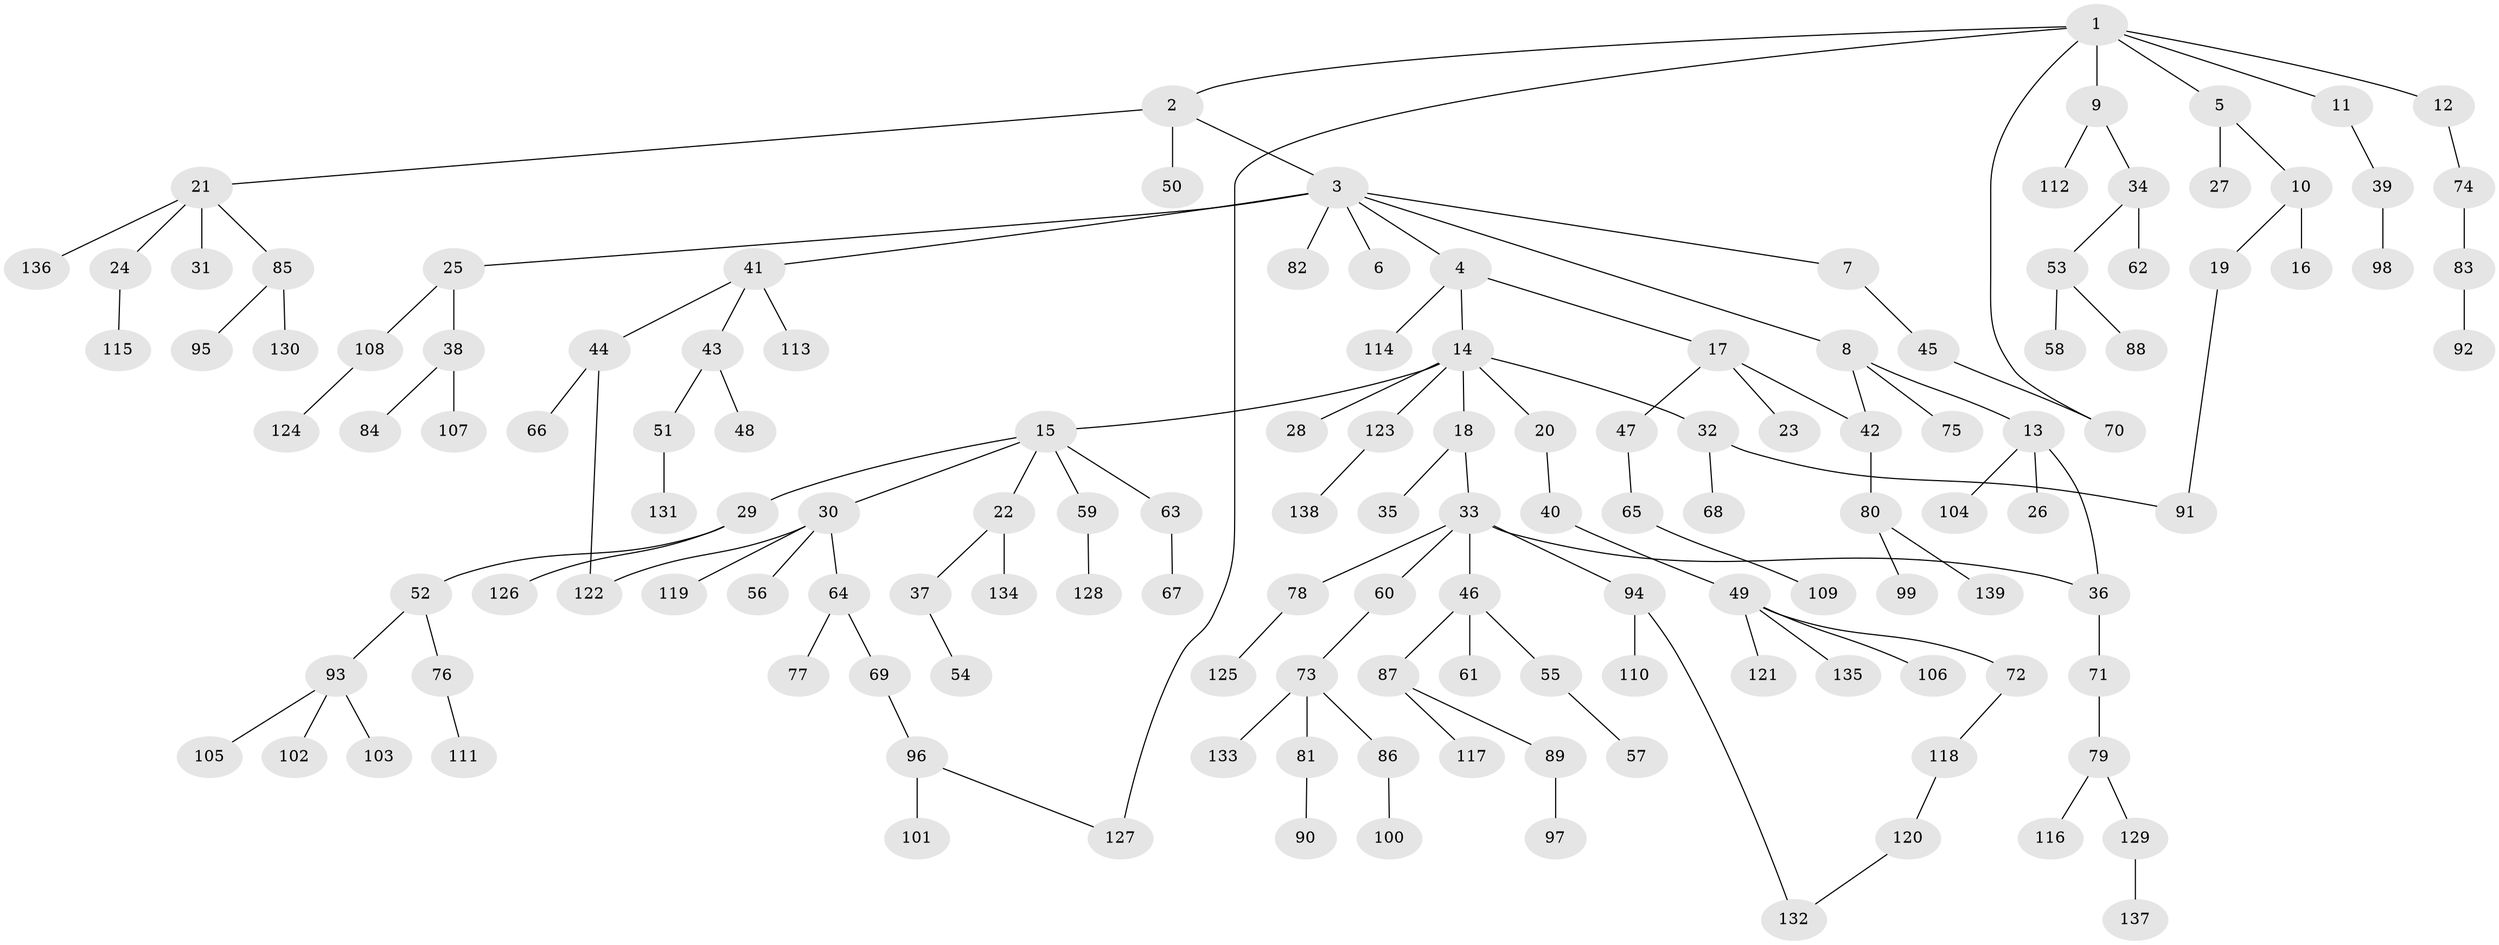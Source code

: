 // coarse degree distribution, {1: 0.5797101449275363, 15: 0.014492753623188406, 7: 0.014492753623188406, 4: 0.07246376811594203, 2: 0.2753623188405797, 3: 0.014492753623188406, 9: 0.014492753623188406, 10: 0.014492753623188406}
// Generated by graph-tools (version 1.1) at 2025/44/03/04/25 21:44:33]
// undirected, 139 vertices, 145 edges
graph export_dot {
graph [start="1"]
  node [color=gray90,style=filled];
  1;
  2;
  3;
  4;
  5;
  6;
  7;
  8;
  9;
  10;
  11;
  12;
  13;
  14;
  15;
  16;
  17;
  18;
  19;
  20;
  21;
  22;
  23;
  24;
  25;
  26;
  27;
  28;
  29;
  30;
  31;
  32;
  33;
  34;
  35;
  36;
  37;
  38;
  39;
  40;
  41;
  42;
  43;
  44;
  45;
  46;
  47;
  48;
  49;
  50;
  51;
  52;
  53;
  54;
  55;
  56;
  57;
  58;
  59;
  60;
  61;
  62;
  63;
  64;
  65;
  66;
  67;
  68;
  69;
  70;
  71;
  72;
  73;
  74;
  75;
  76;
  77;
  78;
  79;
  80;
  81;
  82;
  83;
  84;
  85;
  86;
  87;
  88;
  89;
  90;
  91;
  92;
  93;
  94;
  95;
  96;
  97;
  98;
  99;
  100;
  101;
  102;
  103;
  104;
  105;
  106;
  107;
  108;
  109;
  110;
  111;
  112;
  113;
  114;
  115;
  116;
  117;
  118;
  119;
  120;
  121;
  122;
  123;
  124;
  125;
  126;
  127;
  128;
  129;
  130;
  131;
  132;
  133;
  134;
  135;
  136;
  137;
  138;
  139;
  1 -- 2;
  1 -- 5;
  1 -- 9;
  1 -- 11;
  1 -- 12;
  1 -- 127;
  1 -- 70;
  2 -- 3;
  2 -- 21;
  2 -- 50;
  3 -- 4;
  3 -- 6;
  3 -- 7;
  3 -- 8;
  3 -- 25;
  3 -- 41;
  3 -- 82;
  4 -- 14;
  4 -- 17;
  4 -- 114;
  5 -- 10;
  5 -- 27;
  7 -- 45;
  8 -- 13;
  8 -- 75;
  8 -- 42;
  9 -- 34;
  9 -- 112;
  10 -- 16;
  10 -- 19;
  11 -- 39;
  12 -- 74;
  13 -- 26;
  13 -- 104;
  13 -- 36;
  14 -- 15;
  14 -- 18;
  14 -- 20;
  14 -- 28;
  14 -- 32;
  14 -- 123;
  15 -- 22;
  15 -- 29;
  15 -- 30;
  15 -- 59;
  15 -- 63;
  17 -- 23;
  17 -- 42;
  17 -- 47;
  18 -- 33;
  18 -- 35;
  19 -- 91;
  20 -- 40;
  21 -- 24;
  21 -- 31;
  21 -- 85;
  21 -- 136;
  22 -- 37;
  22 -- 134;
  24 -- 115;
  25 -- 38;
  25 -- 108;
  29 -- 52;
  29 -- 126;
  30 -- 56;
  30 -- 64;
  30 -- 119;
  30 -- 122;
  32 -- 68;
  32 -- 91;
  33 -- 36;
  33 -- 46;
  33 -- 60;
  33 -- 78;
  33 -- 94;
  34 -- 53;
  34 -- 62;
  36 -- 71;
  37 -- 54;
  38 -- 84;
  38 -- 107;
  39 -- 98;
  40 -- 49;
  41 -- 43;
  41 -- 44;
  41 -- 113;
  42 -- 80;
  43 -- 48;
  43 -- 51;
  44 -- 66;
  44 -- 122;
  45 -- 70;
  46 -- 55;
  46 -- 61;
  46 -- 87;
  47 -- 65;
  49 -- 72;
  49 -- 106;
  49 -- 121;
  49 -- 135;
  51 -- 131;
  52 -- 76;
  52 -- 93;
  53 -- 58;
  53 -- 88;
  55 -- 57;
  59 -- 128;
  60 -- 73;
  63 -- 67;
  64 -- 69;
  64 -- 77;
  65 -- 109;
  69 -- 96;
  71 -- 79;
  72 -- 118;
  73 -- 81;
  73 -- 86;
  73 -- 133;
  74 -- 83;
  76 -- 111;
  78 -- 125;
  79 -- 116;
  79 -- 129;
  80 -- 99;
  80 -- 139;
  81 -- 90;
  83 -- 92;
  85 -- 95;
  85 -- 130;
  86 -- 100;
  87 -- 89;
  87 -- 117;
  89 -- 97;
  93 -- 102;
  93 -- 103;
  93 -- 105;
  94 -- 110;
  94 -- 132;
  96 -- 101;
  96 -- 127;
  108 -- 124;
  118 -- 120;
  120 -- 132;
  123 -- 138;
  129 -- 137;
}
